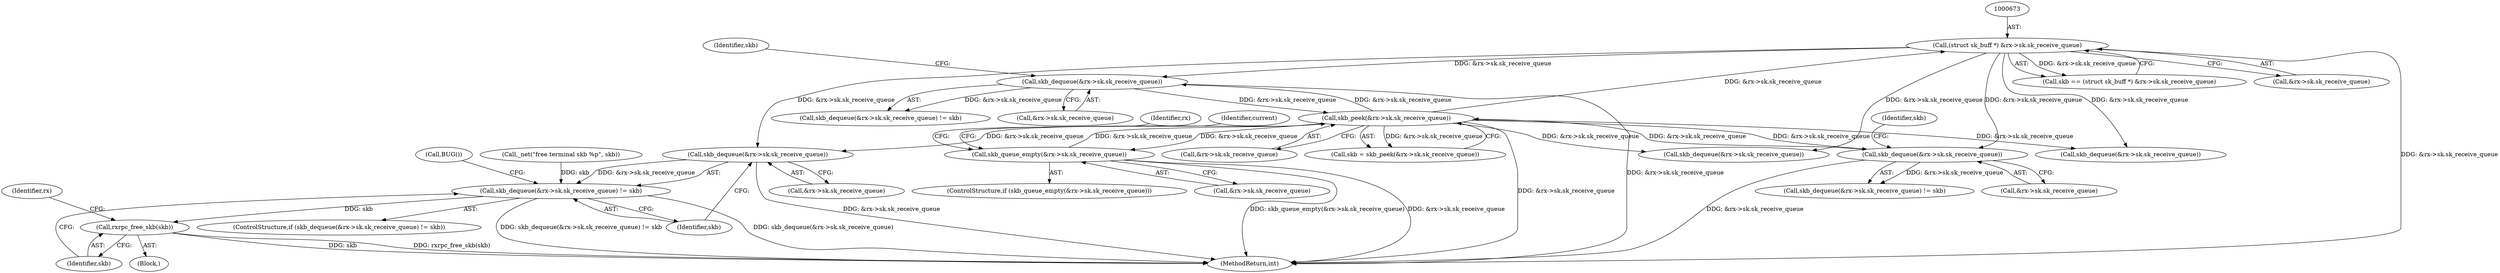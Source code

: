 digraph "0_linux_f3d3342602f8bcbf37d7c46641cb9bca7618eb1c_29@pointer" {
"1000906" [label="(Call,skb_dequeue(&rx->sk.sk_receive_queue))"];
"1000672" [label="(Call,(struct sk_buff *) &rx->sk.sk_receive_queue)"];
"1000231" [label="(Call,skb_peek(&rx->sk.sk_receive_queue))"];
"1000355" [label="(Call,skb_dequeue(&rx->sk.sk_receive_queue))"];
"1000686" [label="(Call,skb_dequeue(&rx->sk.sk_receive_queue))"];
"1000280" [label="(Call,skb_queue_empty(&rx->sk.sk_receive_queue))"];
"1000905" [label="(Call,skb_dequeue(&rx->sk.sk_receive_queue) != skb)"];
"1000915" [label="(Call,rxrpc_free_skb(skb))"];
"1000904" [label="(ControlStructure,if (skb_dequeue(&rx->sk.sk_receive_queue) != skb))"];
"1000752" [label="(Call,skb_dequeue(&rx->sk.sk_receive_queue))"];
"1000687" [label="(Call,&rx->sk.sk_receive_queue)"];
"1000915" [label="(Call,rxrpc_free_skb(skb))"];
"1000279" [label="(ControlStructure,if (skb_queue_empty(&rx->sk.sk_receive_queue)))"];
"1000900" [label="(Block,)"];
"1000905" [label="(Call,skb_dequeue(&rx->sk.sk_receive_queue) != skb)"];
"1000906" [label="(Call,skb_dequeue(&rx->sk.sk_receive_queue))"];
"1000670" [label="(Call,skb == (struct sk_buff *) &rx->sk.sk_receive_queue)"];
"1000354" [label="(Call,skb_dequeue(&rx->sk.sk_receive_queue) != skb)"];
"1000685" [label="(Call,skb_dequeue(&rx->sk.sk_receive_queue) != skb)"];
"1000918" [label="(Identifier,rx)"];
"1000280" [label="(Call,skb_queue_empty(&rx->sk.sk_receive_queue))"];
"1000232" [label="(Call,&rx->sk.sk_receive_queue)"];
"1000300" [label="(Identifier,rx)"];
"1000231" [label="(Call,skb_peek(&rx->sk.sk_receive_queue))"];
"1000281" [label="(Call,&rx->sk.sk_receive_queue)"];
"1000914" [label="(Call,BUG())"];
"1000674" [label="(Call,&rx->sk.sk_receive_queue)"];
"1000913" [label="(Identifier,skb)"];
"1000356" [label="(Call,&rx->sk.sk_receive_queue)"];
"1000362" [label="(Identifier,skb)"];
"1000686" [label="(Call,skb_dequeue(&rx->sk.sk_receive_queue))"];
"1000624" [label="(Call,skb_dequeue(&rx->sk.sk_receive_queue))"];
"1000355" [label="(Call,skb_dequeue(&rx->sk.sk_receive_queue))"];
"1001010" [label="(MethodReturn,int)"];
"1000907" [label="(Call,&rx->sk.sk_receive_queue)"];
"1000290" [label="(Identifier,current)"];
"1000693" [label="(Identifier,skb)"];
"1000916" [label="(Identifier,skb)"];
"1000901" [label="(Call,_net(\"free terminal skb %p\", skb))"];
"1000672" [label="(Call,(struct sk_buff *) &rx->sk.sk_receive_queue)"];
"1000229" [label="(Call,skb = skb_peek(&rx->sk.sk_receive_queue))"];
"1000906" -> "1000905"  [label="AST: "];
"1000906" -> "1000907"  [label="CFG: "];
"1000907" -> "1000906"  [label="AST: "];
"1000913" -> "1000906"  [label="CFG: "];
"1000906" -> "1001010"  [label="DDG: &rx->sk.sk_receive_queue"];
"1000906" -> "1000905"  [label="DDG: &rx->sk.sk_receive_queue"];
"1000672" -> "1000906"  [label="DDG: &rx->sk.sk_receive_queue"];
"1000231" -> "1000906"  [label="DDG: &rx->sk.sk_receive_queue"];
"1000672" -> "1000670"  [label="AST: "];
"1000672" -> "1000674"  [label="CFG: "];
"1000673" -> "1000672"  [label="AST: "];
"1000674" -> "1000672"  [label="AST: "];
"1000670" -> "1000672"  [label="CFG: "];
"1000672" -> "1001010"  [label="DDG: &rx->sk.sk_receive_queue"];
"1000672" -> "1000355"  [label="DDG: &rx->sk.sk_receive_queue"];
"1000672" -> "1000624"  [label="DDG: &rx->sk.sk_receive_queue"];
"1000672" -> "1000670"  [label="DDG: &rx->sk.sk_receive_queue"];
"1000231" -> "1000672"  [label="DDG: &rx->sk.sk_receive_queue"];
"1000672" -> "1000686"  [label="DDG: &rx->sk.sk_receive_queue"];
"1000672" -> "1000752"  [label="DDG: &rx->sk.sk_receive_queue"];
"1000231" -> "1000229"  [label="AST: "];
"1000231" -> "1000232"  [label="CFG: "];
"1000232" -> "1000231"  [label="AST: "];
"1000229" -> "1000231"  [label="CFG: "];
"1000231" -> "1001010"  [label="DDG: &rx->sk.sk_receive_queue"];
"1000231" -> "1000229"  [label="DDG: &rx->sk.sk_receive_queue"];
"1000355" -> "1000231"  [label="DDG: &rx->sk.sk_receive_queue"];
"1000686" -> "1000231"  [label="DDG: &rx->sk.sk_receive_queue"];
"1000280" -> "1000231"  [label="DDG: &rx->sk.sk_receive_queue"];
"1000231" -> "1000280"  [label="DDG: &rx->sk.sk_receive_queue"];
"1000231" -> "1000355"  [label="DDG: &rx->sk.sk_receive_queue"];
"1000231" -> "1000624"  [label="DDG: &rx->sk.sk_receive_queue"];
"1000231" -> "1000686"  [label="DDG: &rx->sk.sk_receive_queue"];
"1000231" -> "1000752"  [label="DDG: &rx->sk.sk_receive_queue"];
"1000355" -> "1000354"  [label="AST: "];
"1000355" -> "1000356"  [label="CFG: "];
"1000356" -> "1000355"  [label="AST: "];
"1000362" -> "1000355"  [label="CFG: "];
"1000355" -> "1001010"  [label="DDG: &rx->sk.sk_receive_queue"];
"1000355" -> "1000354"  [label="DDG: &rx->sk.sk_receive_queue"];
"1000686" -> "1000685"  [label="AST: "];
"1000686" -> "1000687"  [label="CFG: "];
"1000687" -> "1000686"  [label="AST: "];
"1000693" -> "1000686"  [label="CFG: "];
"1000686" -> "1001010"  [label="DDG: &rx->sk.sk_receive_queue"];
"1000686" -> "1000685"  [label="DDG: &rx->sk.sk_receive_queue"];
"1000280" -> "1000279"  [label="AST: "];
"1000280" -> "1000281"  [label="CFG: "];
"1000281" -> "1000280"  [label="AST: "];
"1000290" -> "1000280"  [label="CFG: "];
"1000300" -> "1000280"  [label="CFG: "];
"1000280" -> "1001010"  [label="DDG: skb_queue_empty(&rx->sk.sk_receive_queue)"];
"1000280" -> "1001010"  [label="DDG: &rx->sk.sk_receive_queue"];
"1000905" -> "1000904"  [label="AST: "];
"1000905" -> "1000913"  [label="CFG: "];
"1000913" -> "1000905"  [label="AST: "];
"1000914" -> "1000905"  [label="CFG: "];
"1000916" -> "1000905"  [label="CFG: "];
"1000905" -> "1001010"  [label="DDG: skb_dequeue(&rx->sk.sk_receive_queue) != skb"];
"1000905" -> "1001010"  [label="DDG: skb_dequeue(&rx->sk.sk_receive_queue)"];
"1000901" -> "1000905"  [label="DDG: skb"];
"1000905" -> "1000915"  [label="DDG: skb"];
"1000915" -> "1000900"  [label="AST: "];
"1000915" -> "1000916"  [label="CFG: "];
"1000916" -> "1000915"  [label="AST: "];
"1000918" -> "1000915"  [label="CFG: "];
"1000915" -> "1001010"  [label="DDG: skb"];
"1000915" -> "1001010"  [label="DDG: rxrpc_free_skb(skb)"];
}
